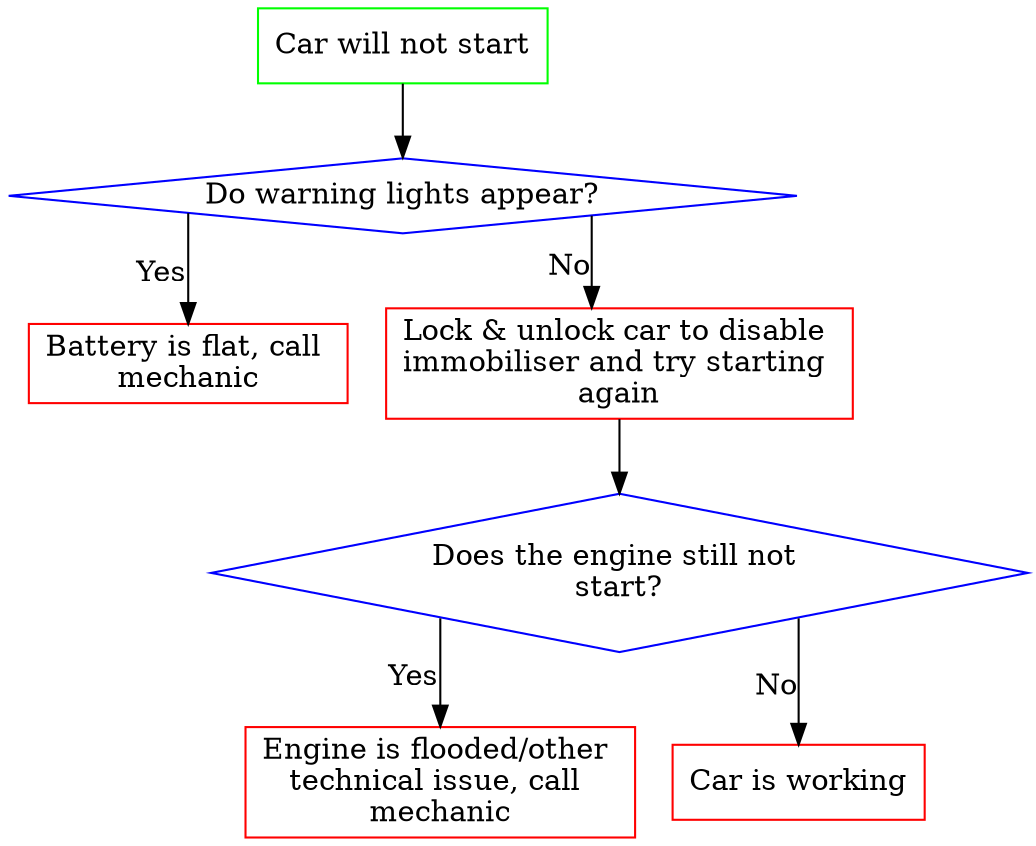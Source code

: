 digraph "Car - General fault isolation procedure" {
graph [splines=ortho]
{idm6086736 [label="Car will not start" shape=rectangle color=green style="solid" fontcolor=black tooltip="Preliminary requirement"]} -> idm5600576 [ style="solid" tooltip="Preliminary requirement" labeltooltip="Preliminary requirement"]
{idm5600576 [label="Do warning lights appear?" shape=diamond color=blue style="solid" fontcolor=black tooltip="Step 1"]} -> idm5597808 [xlabel="Yes" style="solid" tooltip="Step 1.1" labeltooltip="Step 1.1"]
{idm5600576 [ style="solid" fontcolor=black tooltip="Step 1"]} -> idm5596800 [xlabel="No" style="solid" tooltip="Step 1.2" labeltooltip="Step 1.2"]
{idm5597808 [label="Battery is flat, call 
mechanic" shape=rectangle color=red style="solid" fontcolor=black tooltip="Step 2"]} [ style="solid" tooltip="Step 2" labeltooltip="Step 2"]
{idm5596800 [label="Lock & unlock car to disable 
immobiliser and try starting 
again" shape=rectangle color=red style="solid" fontcolor=black tooltip="Step 3"]} -> idm5596256 [ style="solid" tooltip="Step 3" labeltooltip="Step 3"]
{idm5596256 [label="Does the engine still not 
start?" shape=diamond color=blue style="solid" fontcolor=black tooltip="Step 4"]} -> idm5593488 [xlabel="Yes" style="solid" tooltip="Step 4.1" labeltooltip="Step 4.1"]
{idm5596256 [ style="solid" fontcolor=black tooltip="Step 4"]} -> idm5592480 [xlabel="No" style="solid" tooltip="Step 4.2" labeltooltip="Step 4.2"]
{idm5593488 [label="Engine is flooded/other 
technical issue, call 
mechanic" shape=rectangle color=red style="solid" fontcolor=black tooltip="Step 5"]} [ style="solid" tooltip="Step 5" labeltooltip="Step 5"]
{idm5592480 [label="Car is working" shape=rectangle color=red style="solid" fontcolor=black tooltip="Step 6"]} [ style="solid" tooltip="Step 6" labeltooltip="Step 6"]
}